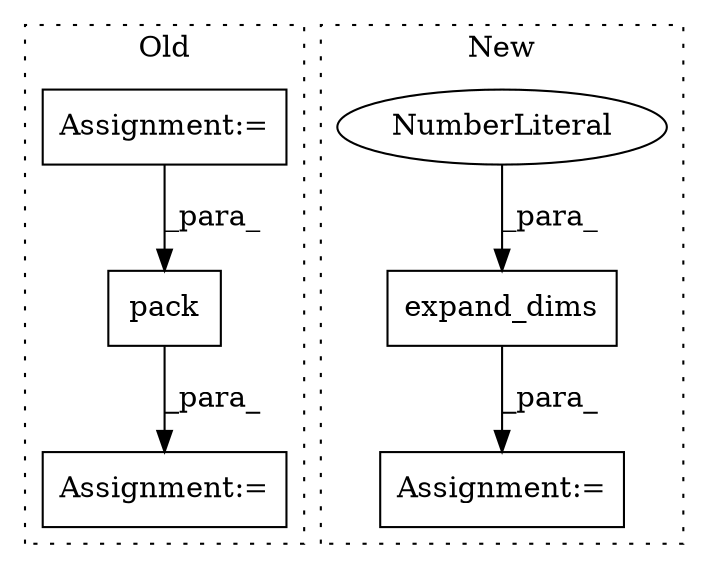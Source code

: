 digraph G {
subgraph cluster0 {
1 [label="pack" a="32" s="13723,13770" l="5,1" shape="box"];
5 [label="Assignment:=" a="7" s="13714" l="2" shape="box"];
6 [label="Assignment:=" a="7" s="13147" l="1" shape="box"];
label = "Old";
style="dotted";
}
subgraph cluster1 {
2 [label="expand_dims" a="32" s="13276,13296" l="12,1" shape="box"];
3 [label="NumberLiteral" a="34" s="13295" l="1" shape="ellipse"];
4 [label="Assignment:=" a="7" s="13425" l="2" shape="box"];
label = "New";
style="dotted";
}
1 -> 5 [label="_para_"];
2 -> 4 [label="_para_"];
3 -> 2 [label="_para_"];
6 -> 1 [label="_para_"];
}